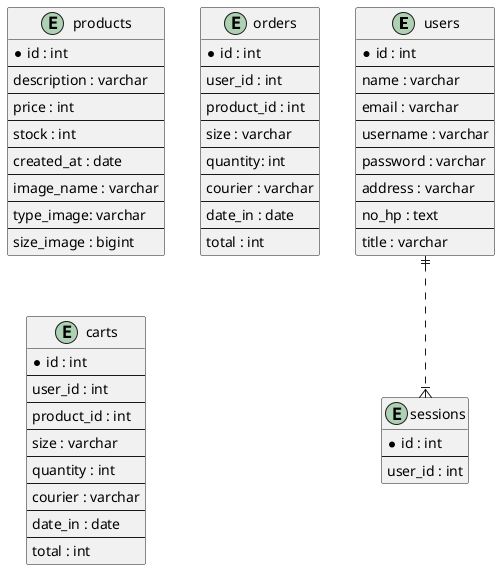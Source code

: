 @startuml Entiti Diagram

  entity "users" as users {
    *id : int
    --
    name : varchar
    --
    email : varchar
    --
    username : varchar
    --
    password : varchar
    --
    address : varchar
    --
    no_hp : text
    --
    title : varchar
  }

  entity "sessions" as sessions {
    *id : int
    --
    user_id : int
  }

  entity "products" as products {
    *id : int
    --
    description : varchar
    --
    price : int
    --
    stock : int
    --
    created_at : date
    --
    image_name : varchar
    --
    type_image: varchar
    --
    size_image : bigint
  }

  entity "orders" as orders {
    *id : int
    --
    user_id : int
    --
    product_id : int
    --
    size : varchar
    --
    quantity: int
    --
    courier : varchar
    --
    date_in : date
    --
    total : int
  }

  entity "carts" as carts {
    *id : int
    --
    user_id : int
    --
    product_id : int
    --
    size : varchar
    --
    quantity : int
    --
    courier : varchar
    --
    date_in : date
    --
    total : int
  }

  users ||..|{ sessions

@enduml